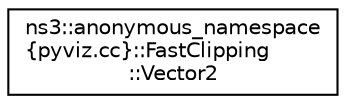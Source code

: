 digraph "Graphical Class Hierarchy"
{
 // LATEX_PDF_SIZE
  edge [fontname="Helvetica",fontsize="10",labelfontname="Helvetica",labelfontsize="10"];
  node [fontname="Helvetica",fontsize="10",shape=record];
  rankdir="LR";
  Node0 [label="ns3::anonymous_namespace\l\{pyviz.cc\}::FastClipping\l::Vector2",height=0.2,width=0.4,color="black", fillcolor="white", style="filled",URL="$structns3_1_1anonymous__namespace_02pyviz_8cc_03_1_1_fast_clipping_1_1_vector2.html",tooltip="Vector2 structure."];
}
